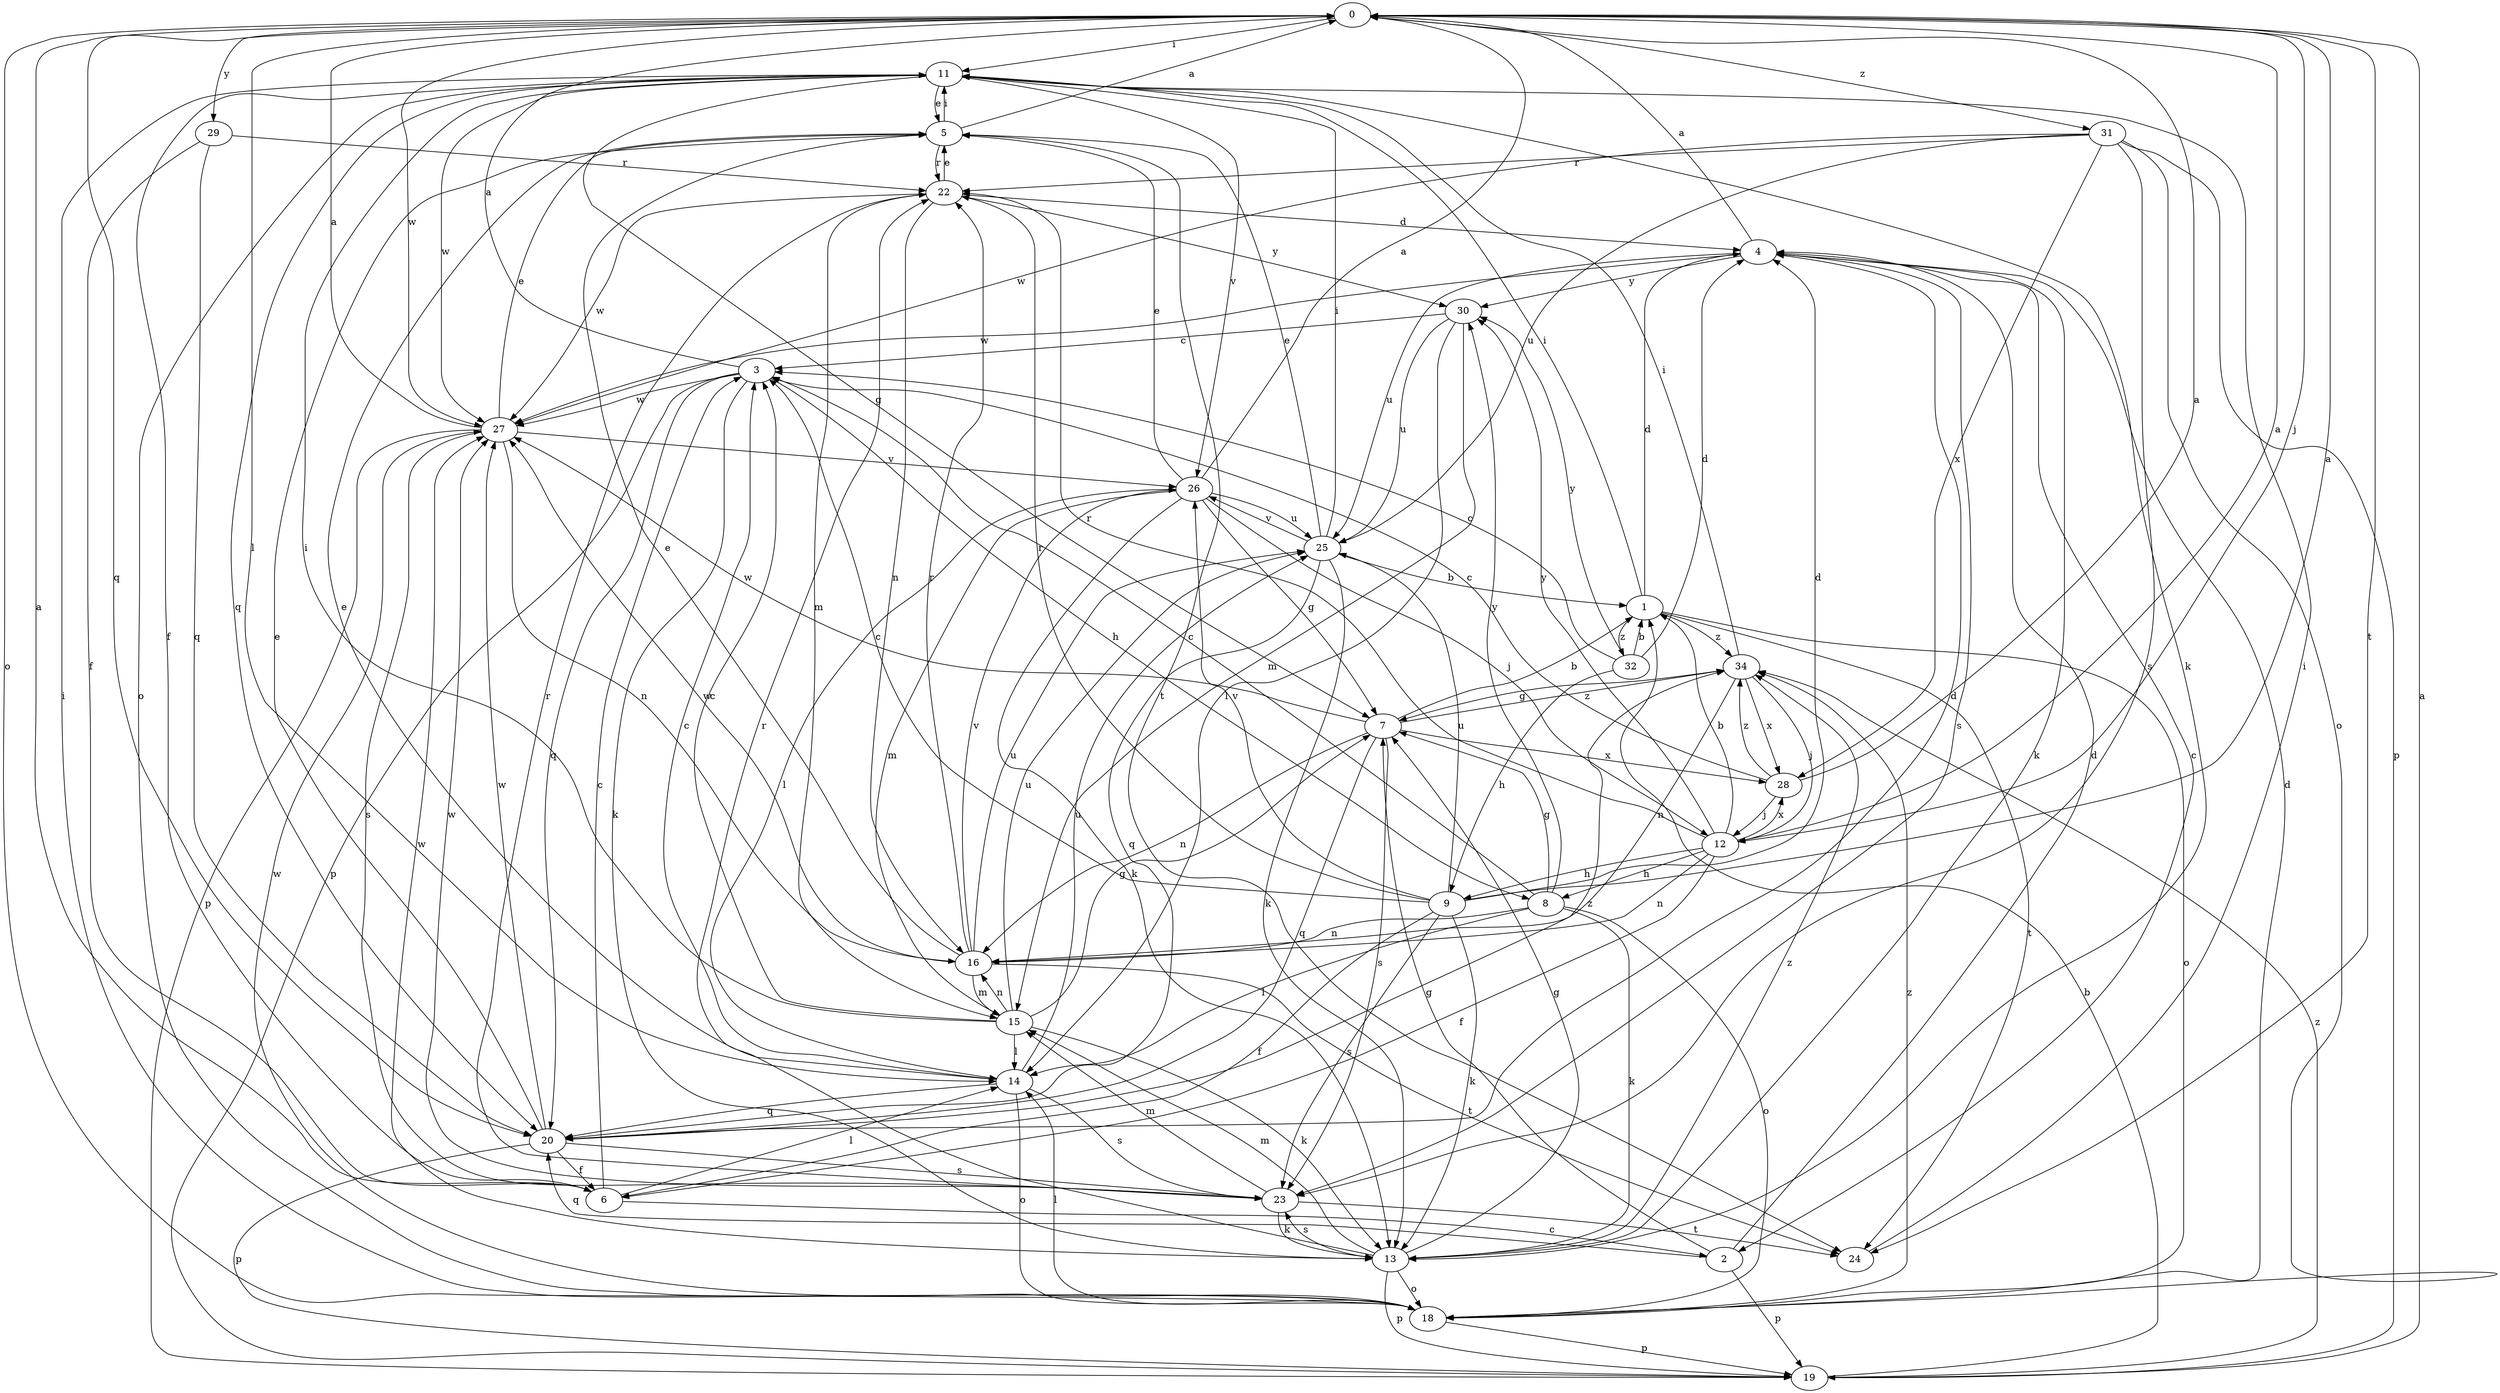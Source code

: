 strict digraph  {
0;
1;
2;
3;
4;
5;
6;
7;
8;
9;
11;
12;
13;
14;
15;
16;
18;
19;
20;
22;
23;
24;
25;
26;
27;
28;
29;
30;
31;
32;
34;
0 -> 11  [label=i];
0 -> 12  [label=j];
0 -> 14  [label=l];
0 -> 18  [label=o];
0 -> 20  [label=q];
0 -> 24  [label=t];
0 -> 27  [label=w];
0 -> 29  [label=y];
0 -> 31  [label=z];
1 -> 4  [label=d];
1 -> 11  [label=i];
1 -> 18  [label=o];
1 -> 24  [label=t];
1 -> 32  [label=z];
1 -> 34  [label=z];
2 -> 4  [label=d];
2 -> 7  [label=g];
2 -> 19  [label=p];
2 -> 20  [label=q];
3 -> 0  [label=a];
3 -> 8  [label=h];
3 -> 13  [label=k];
3 -> 19  [label=p];
3 -> 20  [label=q];
3 -> 27  [label=w];
4 -> 0  [label=a];
4 -> 2  [label=c];
4 -> 13  [label=k];
4 -> 23  [label=s];
4 -> 25  [label=u];
4 -> 27  [label=w];
4 -> 30  [label=y];
5 -> 0  [label=a];
5 -> 11  [label=i];
5 -> 22  [label=r];
5 -> 24  [label=t];
6 -> 0  [label=a];
6 -> 2  [label=c];
6 -> 3  [label=c];
6 -> 14  [label=l];
7 -> 1  [label=b];
7 -> 16  [label=n];
7 -> 20  [label=q];
7 -> 23  [label=s];
7 -> 27  [label=w];
7 -> 28  [label=x];
7 -> 34  [label=z];
8 -> 3  [label=c];
8 -> 7  [label=g];
8 -> 13  [label=k];
8 -> 14  [label=l];
8 -> 16  [label=n];
8 -> 18  [label=o];
8 -> 30  [label=y];
9 -> 0  [label=a];
9 -> 3  [label=c];
9 -> 4  [label=d];
9 -> 6  [label=f];
9 -> 13  [label=k];
9 -> 22  [label=r];
9 -> 23  [label=s];
9 -> 25  [label=u];
9 -> 26  [label=v];
11 -> 5  [label=e];
11 -> 6  [label=f];
11 -> 7  [label=g];
11 -> 13  [label=k];
11 -> 18  [label=o];
11 -> 20  [label=q];
11 -> 26  [label=v];
11 -> 27  [label=w];
12 -> 0  [label=a];
12 -> 1  [label=b];
12 -> 6  [label=f];
12 -> 8  [label=h];
12 -> 9  [label=h];
12 -> 16  [label=n];
12 -> 22  [label=r];
12 -> 28  [label=x];
12 -> 30  [label=y];
13 -> 7  [label=g];
13 -> 15  [label=m];
13 -> 18  [label=o];
13 -> 19  [label=p];
13 -> 22  [label=r];
13 -> 23  [label=s];
13 -> 27  [label=w];
13 -> 34  [label=z];
14 -> 3  [label=c];
14 -> 5  [label=e];
14 -> 18  [label=o];
14 -> 20  [label=q];
14 -> 23  [label=s];
14 -> 25  [label=u];
15 -> 3  [label=c];
15 -> 7  [label=g];
15 -> 11  [label=i];
15 -> 13  [label=k];
15 -> 14  [label=l];
15 -> 16  [label=n];
15 -> 25  [label=u];
16 -> 5  [label=e];
16 -> 15  [label=m];
16 -> 22  [label=r];
16 -> 24  [label=t];
16 -> 25  [label=u];
16 -> 26  [label=v];
16 -> 27  [label=w];
18 -> 4  [label=d];
18 -> 11  [label=i];
18 -> 14  [label=l];
18 -> 19  [label=p];
18 -> 27  [label=w];
18 -> 34  [label=z];
19 -> 0  [label=a];
19 -> 1  [label=b];
19 -> 34  [label=z];
20 -> 4  [label=d];
20 -> 5  [label=e];
20 -> 6  [label=f];
20 -> 19  [label=p];
20 -> 23  [label=s];
20 -> 27  [label=w];
20 -> 34  [label=z];
22 -> 4  [label=d];
22 -> 5  [label=e];
22 -> 15  [label=m];
22 -> 16  [label=n];
22 -> 27  [label=w];
22 -> 30  [label=y];
23 -> 13  [label=k];
23 -> 15  [label=m];
23 -> 22  [label=r];
23 -> 24  [label=t];
23 -> 27  [label=w];
24 -> 11  [label=i];
25 -> 1  [label=b];
25 -> 5  [label=e];
25 -> 11  [label=i];
25 -> 13  [label=k];
25 -> 20  [label=q];
25 -> 26  [label=v];
26 -> 0  [label=a];
26 -> 5  [label=e];
26 -> 7  [label=g];
26 -> 12  [label=j];
26 -> 13  [label=k];
26 -> 14  [label=l];
26 -> 15  [label=m];
26 -> 25  [label=u];
27 -> 0  [label=a];
27 -> 5  [label=e];
27 -> 16  [label=n];
27 -> 19  [label=p];
27 -> 23  [label=s];
27 -> 26  [label=v];
28 -> 0  [label=a];
28 -> 3  [label=c];
28 -> 12  [label=j];
28 -> 34  [label=z];
29 -> 6  [label=f];
29 -> 20  [label=q];
29 -> 22  [label=r];
30 -> 3  [label=c];
30 -> 14  [label=l];
30 -> 15  [label=m];
30 -> 25  [label=u];
31 -> 18  [label=o];
31 -> 19  [label=p];
31 -> 22  [label=r];
31 -> 23  [label=s];
31 -> 25  [label=u];
31 -> 27  [label=w];
31 -> 28  [label=x];
32 -> 1  [label=b];
32 -> 3  [label=c];
32 -> 4  [label=d];
32 -> 9  [label=h];
32 -> 30  [label=y];
34 -> 7  [label=g];
34 -> 11  [label=i];
34 -> 12  [label=j];
34 -> 16  [label=n];
34 -> 28  [label=x];
}
